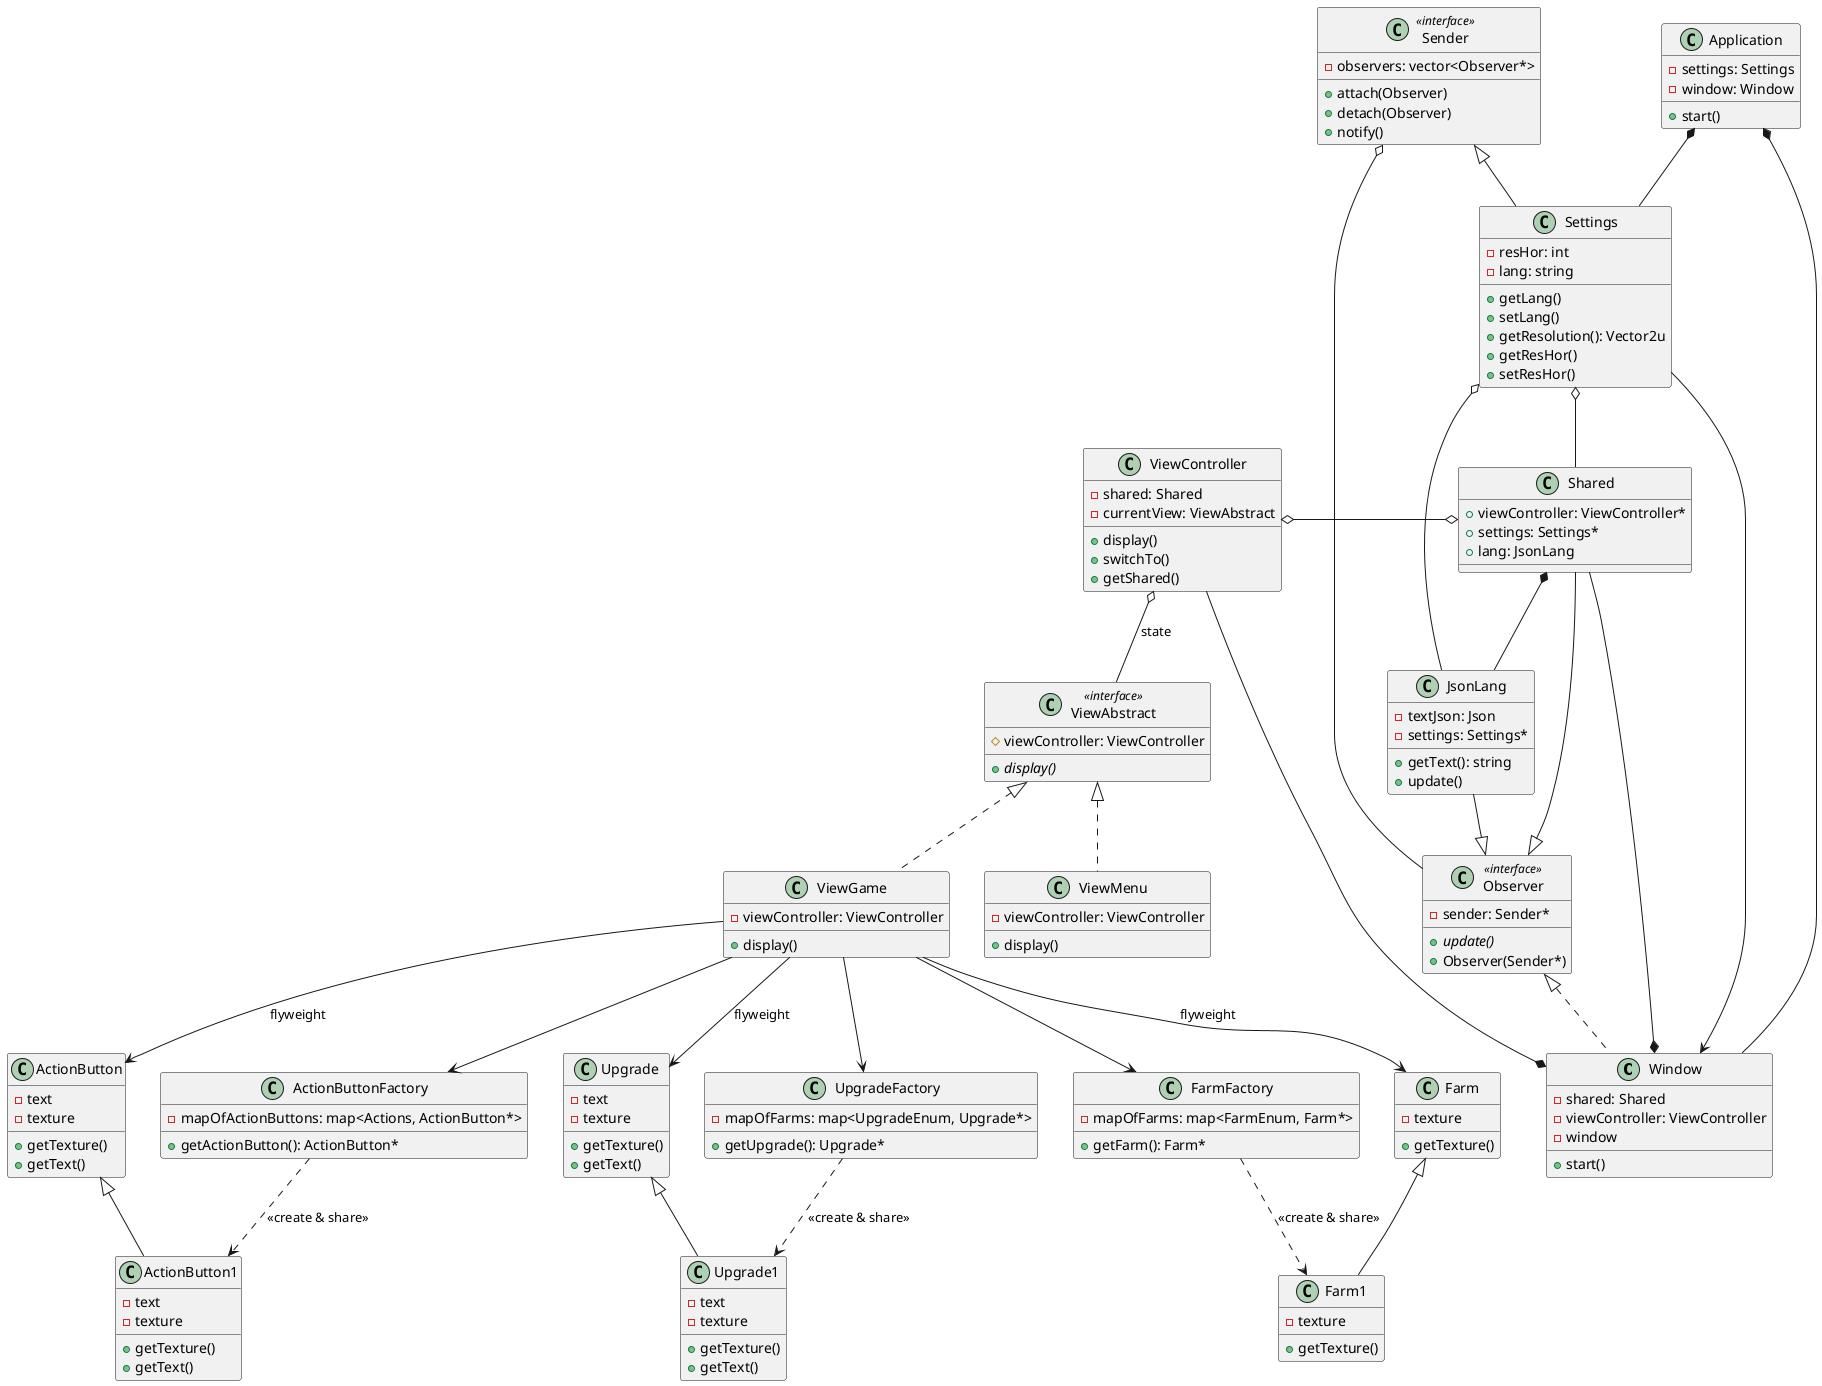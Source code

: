 @startuml

class Window{
    - shared: Shared
    - viewController: ViewController
    - window
    + start()
}

class Shared{
    + viewController: ViewController*
    + settings: Settings*
    + lang: JsonLang
}

class ViewController{
    - shared: Shared
    - currentView: ViewAbstract
    + display()
    + switchTo()
    + getShared()
}

class ViewMenu{
    - viewController: ViewController
    + display()
}

class ViewAbstract <<interface >>{
    # viewController: ViewController
    + {abstract} display()
}

class Settings {
    - resHor: int
    - lang: string
    + getLang()
    + setLang()
    + getResolution(): Vector2u
    + getResHor()
    + setResHor()
}

class Observer << interface >> {
    - sender: Sender*
    + {abstract}update()
    + Observer(Sender*)
}

class Sender << interface >> {
    - observers: vector<Observer*>
    + attach(Observer)
    + detach(Observer)
    + notify()
}

class Application{
    - settings: Settings
    - window: Window
    + start()
}

class ViewGame{
    - viewController: ViewController
    + display()
}

class ActionButtonFactory {
    - mapOfActionButtons: map<Actions, ActionButton*>
    + getActionButton(): ActionButton*
}

class ActionButton{
    - text
    - texture
    + getTexture()
    + getText()
}

class ActionButton1{
    - text
    - texture
    + getTexture()
    + getText()
}

class FarmFactory{
    - mapOfFarms: map<FarmEnum, Farm*>
    + getFarm(): Farm*
}

class Farm{
    - texture
    + getTexture()
}
class Farm1{
    - texture
    + getTexture()
}

class UpgradeFactory{
    - mapOfFarms: map<UpgradeEnum, Upgrade*>
    + getUpgrade(): Upgrade*
}
class Upgrade{
    - text
    - texture
    + getTexture()
    + getText()
}
class Upgrade1{
    - text
    - texture
    + getTexture()
    + getText()
}

class JsonLang{
    - textJson: Json
    - settings: Settings*
    + getText(): string
    + update()
}


Window *-- ViewController
Window *-- Shared

ViewController o-o Shared
Settings o-- JsonLang
Shared *-- JsonLang
Shared --|> Observer
JsonLang --|> Observer

ViewAbstract <|.. ViewMenu
ViewAbstract <|.. ViewGame
ViewController o-- ViewAbstract: state

ActionButton <|-- ActionButton1
ViewGame --> ActionButtonFactory
ViewGame --> ActionButton: flyweight
ActionButtonFactory ..> ActionButton1: <<create & share>>

Farm <|-- Farm1
ViewGame --> FarmFactory
ViewGame --> Farm: flyweight
FarmFactory ..> Farm1: <<create & share>>

Upgrade <|-- Upgrade1
ViewGame --> UpgradeFactory
ViewGame --> Upgrade: flyweight
UpgradeFactory ..> Upgrade1: <<create & share>>

Sender <|-- Settings
Sender o-- Observer
Observer <|.. Window
Settings --> Window

Application *-- Window
Application *-- Settings

Settings o-- Shared

@enduml